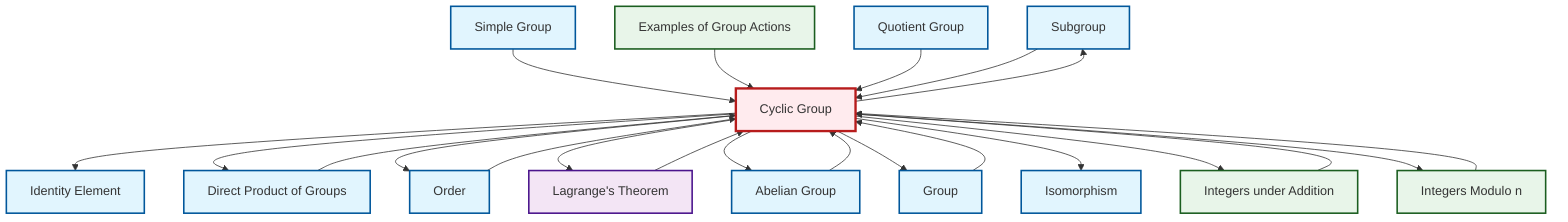 graph TD
    classDef definition fill:#e1f5fe,stroke:#01579b,stroke-width:2px
    classDef theorem fill:#f3e5f5,stroke:#4a148c,stroke-width:2px
    classDef axiom fill:#fff3e0,stroke:#e65100,stroke-width:2px
    classDef example fill:#e8f5e9,stroke:#1b5e20,stroke-width:2px
    classDef current fill:#ffebee,stroke:#b71c1c,stroke-width:3px
    def-subgroup["Subgroup"]:::definition
    def-group["Group"]:::definition
    def-cyclic-group["Cyclic Group"]:::definition
    def-direct-product["Direct Product of Groups"]:::definition
    ex-quotient-integers-mod-n["Integers Modulo n"]:::example
    ex-group-action-examples["Examples of Group Actions"]:::example
    ex-integers-addition["Integers under Addition"]:::example
    def-quotient-group["Quotient Group"]:::definition
    def-order["Order"]:::definition
    def-isomorphism["Isomorphism"]:::definition
    def-simple-group["Simple Group"]:::definition
    def-abelian-group["Abelian Group"]:::definition
    thm-lagrange["Lagrange's Theorem"]:::theorem
    def-identity-element["Identity Element"]:::definition
    thm-lagrange --> def-cyclic-group
    def-simple-group --> def-cyclic-group
    ex-group-action-examples --> def-cyclic-group
    def-cyclic-group --> def-identity-element
    def-cyclic-group --> def-direct-product
    def-cyclic-group --> def-order
    ex-quotient-integers-mod-n --> def-cyclic-group
    def-cyclic-group --> thm-lagrange
    def-cyclic-group --> def-abelian-group
    def-group --> def-cyclic-group
    def-direct-product --> def-cyclic-group
    def-quotient-group --> def-cyclic-group
    def-cyclic-group --> def-group
    def-order --> def-cyclic-group
    def-cyclic-group --> def-isomorphism
    def-subgroup --> def-cyclic-group
    def-cyclic-group --> def-subgroup
    def-abelian-group --> def-cyclic-group
    def-cyclic-group --> ex-integers-addition
    def-cyclic-group --> ex-quotient-integers-mod-n
    ex-integers-addition --> def-cyclic-group
    class def-cyclic-group current